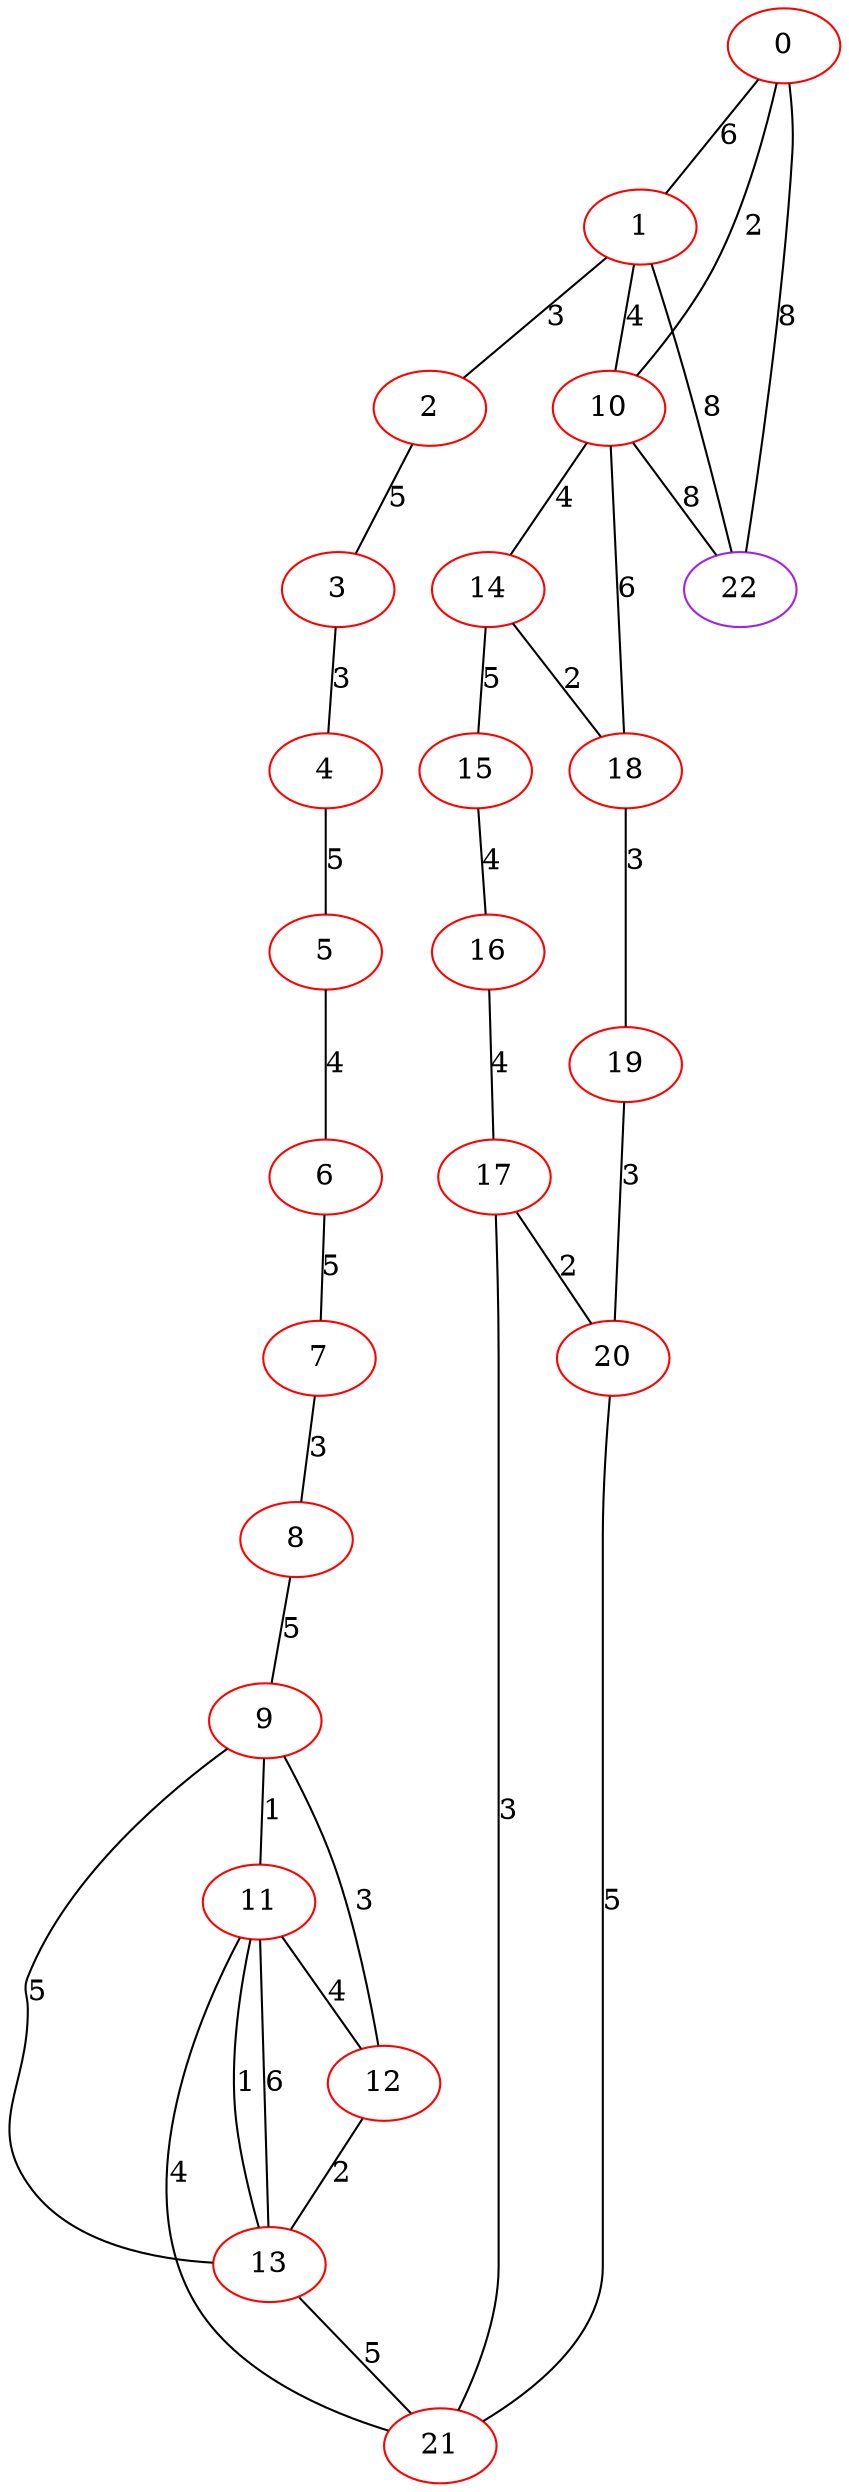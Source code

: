 graph "" {
0 [color=red, weight=1];
1 [color=red, weight=1];
2 [color=red, weight=1];
3 [color=red, weight=1];
4 [color=red, weight=1];
5 [color=red, weight=1];
6 [color=red, weight=1];
7 [color=red, weight=1];
8 [color=red, weight=1];
9 [color=red, weight=1];
10 [color=red, weight=1];
11 [color=red, weight=1];
12 [color=red, weight=1];
13 [color=red, weight=1];
14 [color=red, weight=1];
15 [color=red, weight=1];
16 [color=red, weight=1];
17 [color=red, weight=1];
18 [color=red, weight=1];
19 [color=red, weight=1];
20 [color=red, weight=1];
21 [color=red, weight=1];
22 [color=purple, weight=4];
0 -- 1  [key=0, label=6];
0 -- 10  [key=0, label=2];
0 -- 22  [key=0, label=8];
1 -- 2  [key=0, label=3];
1 -- 10  [key=0, label=4];
1 -- 22  [key=0, label=8];
2 -- 3  [key=0, label=5];
3 -- 4  [key=0, label=3];
4 -- 5  [key=0, label=5];
5 -- 6  [key=0, label=4];
6 -- 7  [key=0, label=5];
7 -- 8  [key=0, label=3];
8 -- 9  [key=0, label=5];
9 -- 11  [key=0, label=1];
9 -- 12  [key=0, label=3];
9 -- 13  [key=0, label=5];
10 -- 18  [key=0, label=6];
10 -- 22  [key=0, label=8];
10 -- 14  [key=0, label=4];
11 -- 12  [key=0, label=4];
11 -- 13  [key=0, label=6];
11 -- 13  [key=1, label=1];
11 -- 21  [key=0, label=4];
12 -- 13  [key=0, label=2];
13 -- 21  [key=0, label=5];
14 -- 18  [key=0, label=2];
14 -- 15  [key=0, label=5];
15 -- 16  [key=0, label=4];
16 -- 17  [key=0, label=4];
17 -- 20  [key=0, label=2];
17 -- 21  [key=0, label=3];
18 -- 19  [key=0, label=3];
19 -- 20  [key=0, label=3];
20 -- 21  [key=0, label=5];
}
